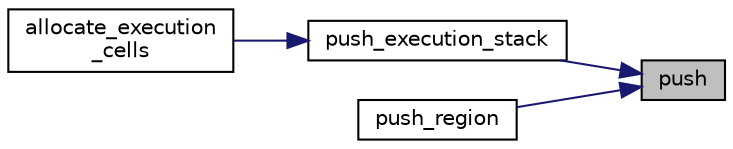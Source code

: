 digraph "push"
{
 // LATEX_PDF_SIZE
  edge [fontname="Helvetica",fontsize="10",labelfontname="Helvetica",labelfontsize="10"];
  node [fontname="Helvetica",fontsize="10",shape=record];
  rankdir="RL";
  Node1 [label="push",height=0.2,width=0.4,color="black", fillcolor="grey75", style="filled", fontcolor="black",tooltip="Pushes a value onto the stack."];
  Node1 -> Node2 [dir="back",color="midnightblue",fontsize="10",style="solid",fontname="Helvetica"];
  Node2 [label="push_execution_stack",height=0.2,width=0.4,color="black", fillcolor="white", style="filled",URL="$d5/dae/stack__management_8c.html#a6d7d1c626f2e6f24dc21bd199d2ec5c5",tooltip=" "];
  Node2 -> Node3 [dir="back",color="midnightblue",fontsize="10",style="solid",fontname="Helvetica"];
  Node3 [label="allocate_execution\l_cells",height=0.2,width=0.4,color="black", fillcolor="white", style="filled",URL="$d5/dae/stack__management_8c.html#a14974f99f8aca6ad08934c1624fa399c",tooltip=" "];
  Node1 -> Node4 [dir="back",color="midnightblue",fontsize="10",style="solid",fontname="Helvetica"];
  Node4 [label="push_region",height=0.2,width=0.4,color="black", fillcolor="white", style="filled",URL="$d3/d91/region__stack_8c.html#aab3fe6cdc777770c60f6052868b713c6",tooltip="Pushes a region onto the stack."];
}
